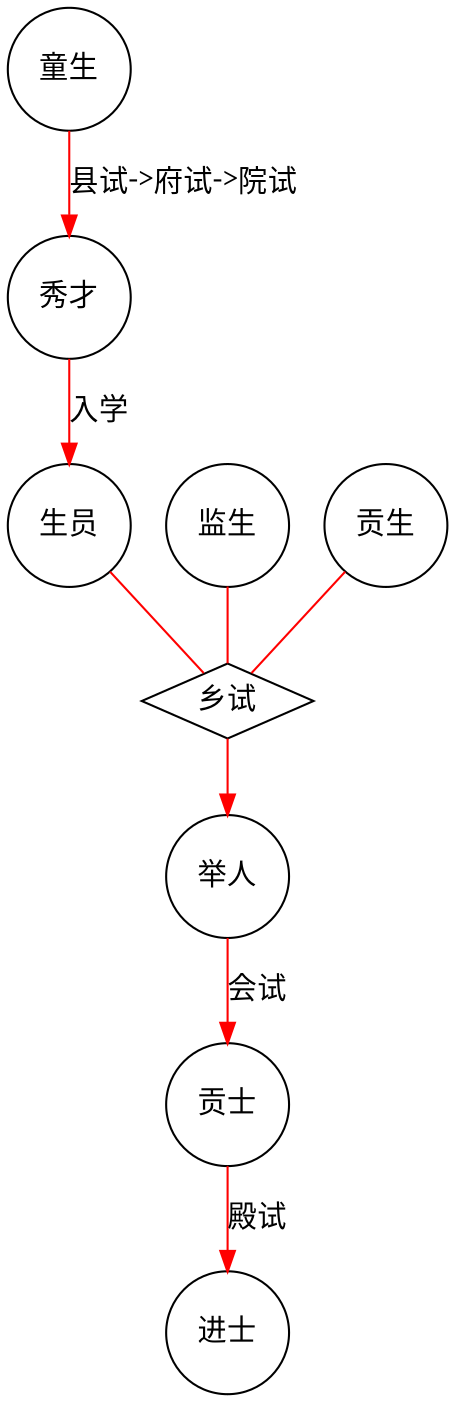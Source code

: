 digraph Education {

    node [shape=circle];
    edge [style=solid,color=red,fontname="simsun"];
    "童生" -> "秀才" [label="县试->府试->院试"];
    "秀才" -> "生员" [label="入学"];
    x [shape=diamond,label="乡试"];
    "监生" -> x [dir=none];
    "生员" -> x [dir=none];
    "贡生" -> x [dir=none];
    x -> "举人";
    "举人" -> "贡士" [label="会试"];
    /* 进士一甲三名依次称状元、榜眼、探花。二甲称赐进士出身，三甲称同进士出身 */
    "贡士" -> "进士" [label="殿试"];
}

